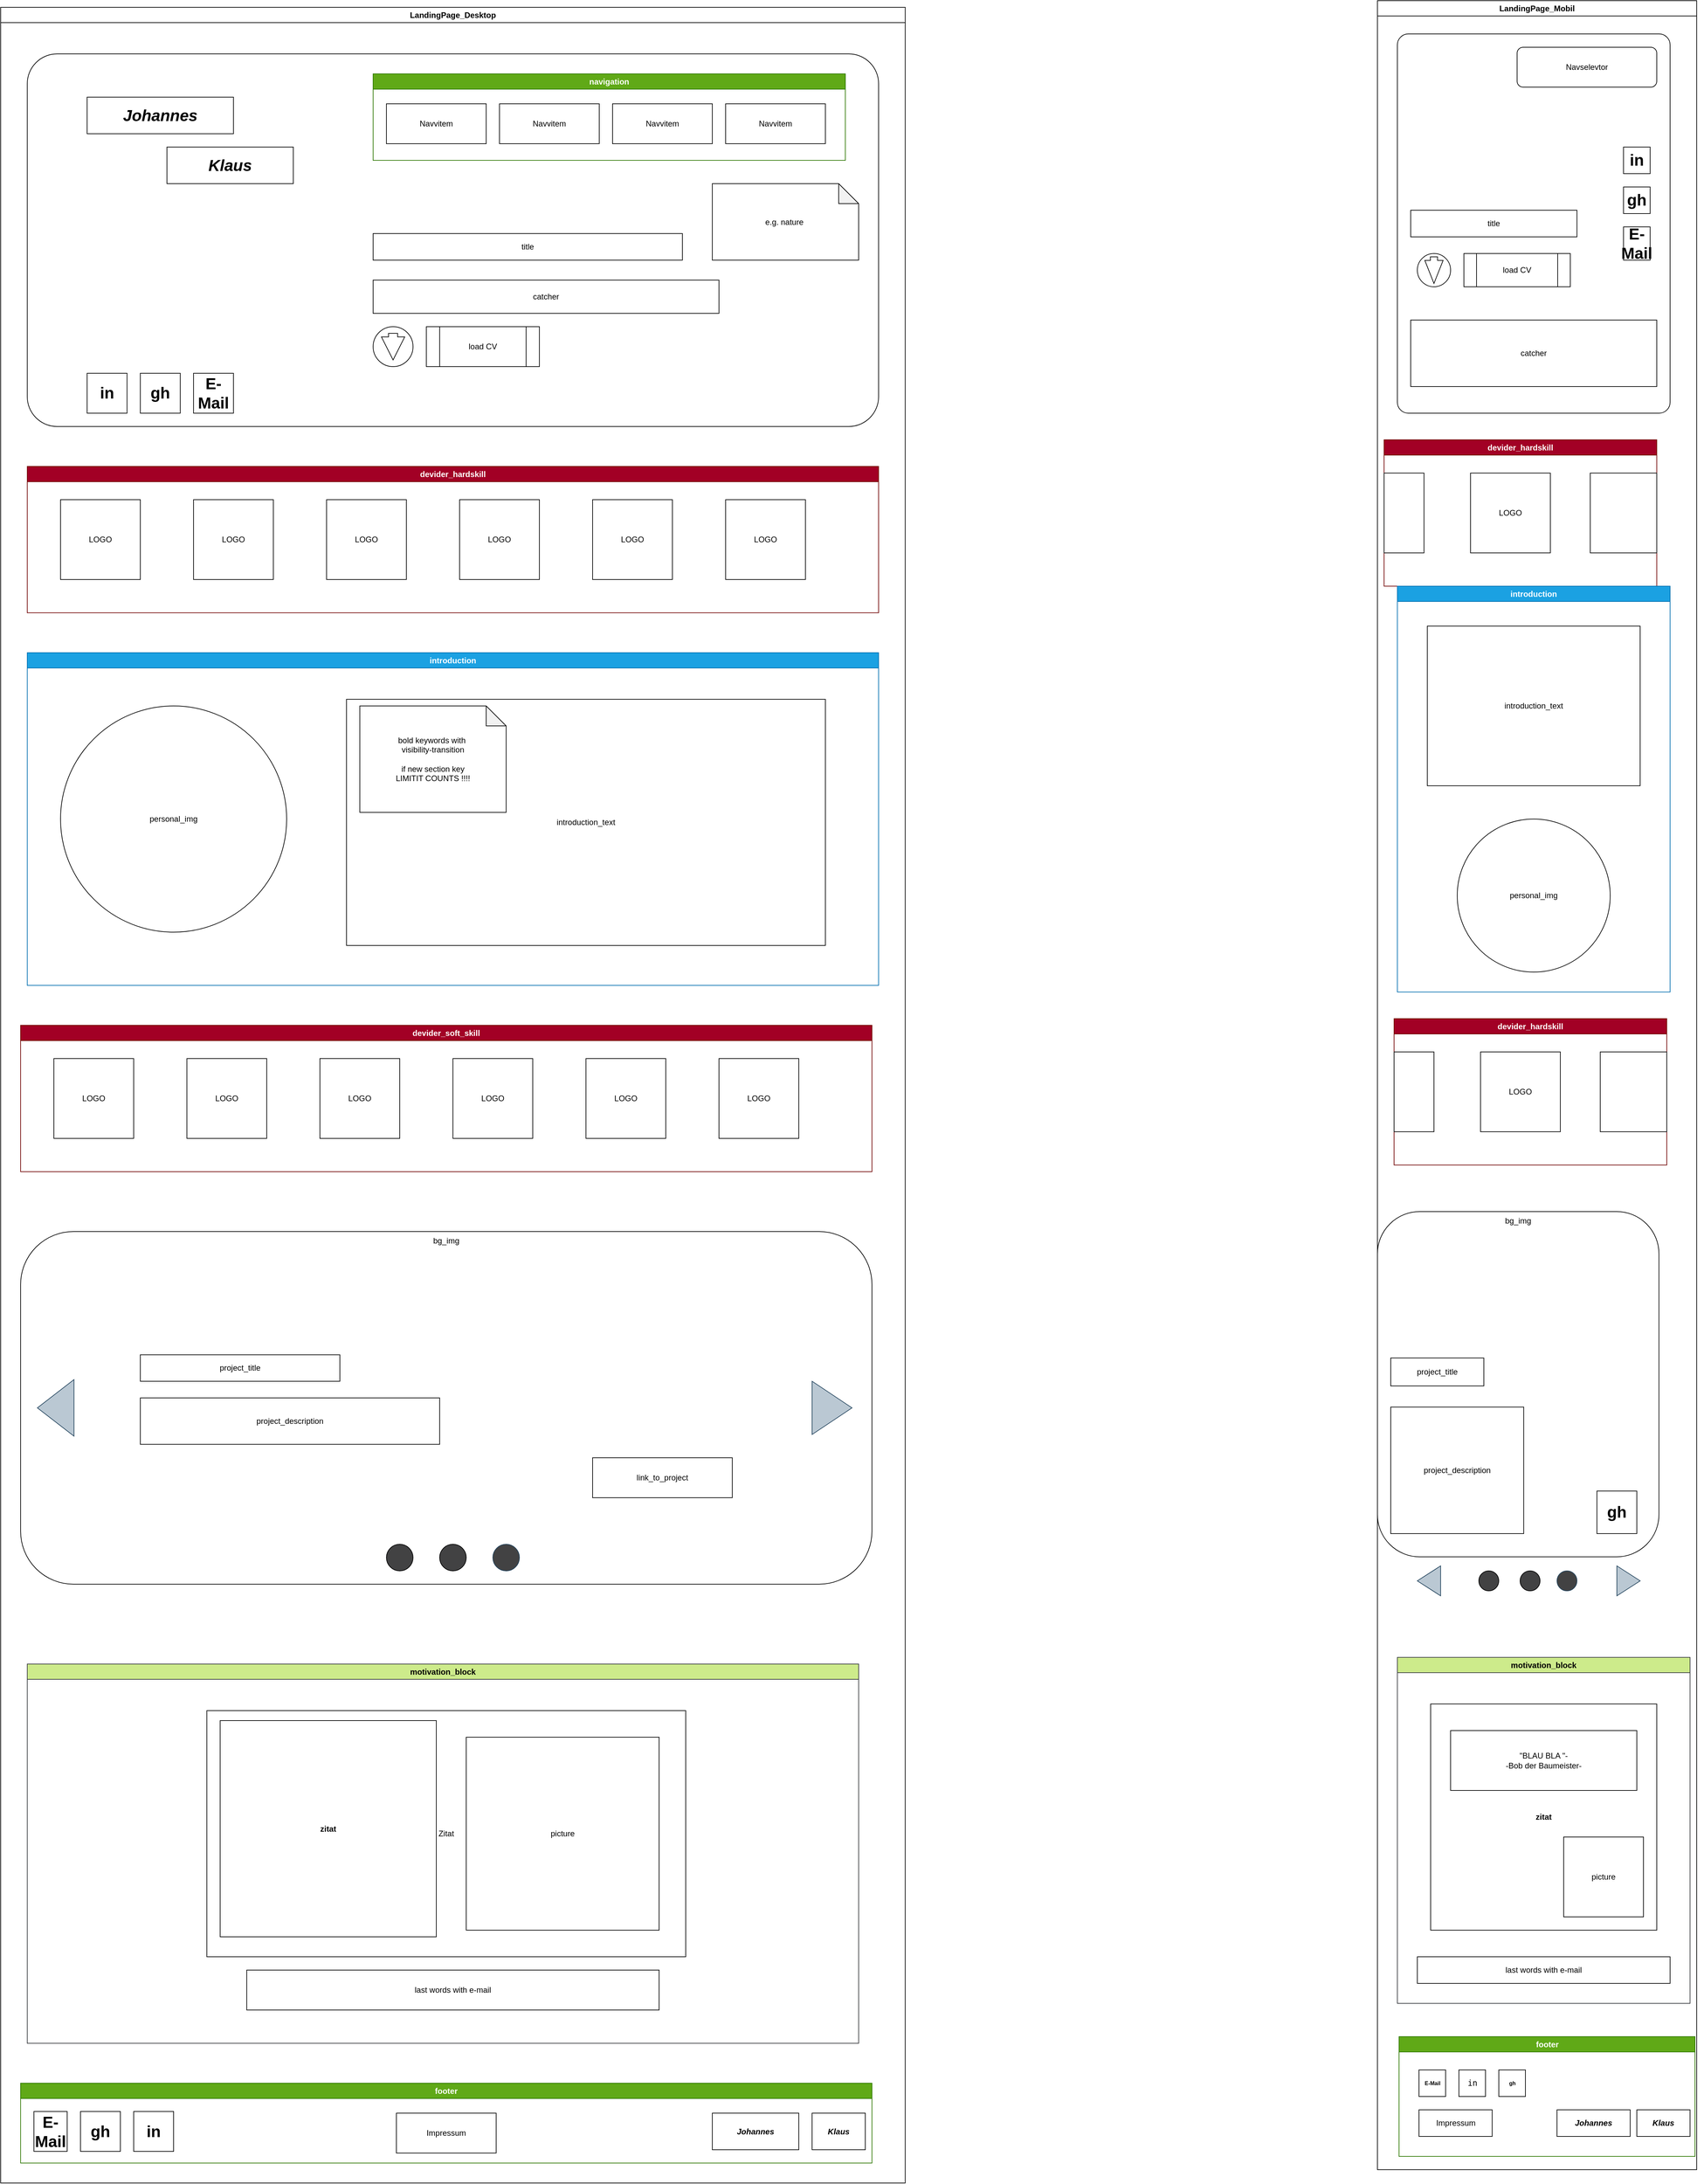 <mxfile version="21.2.8" type="device">
  <diagram name="Seite-1" id="PkwmxPgnd-UJLRFDwrfn">
    <mxGraphModel dx="1418" dy="820" grid="1" gridSize="10" guides="1" tooltips="1" connect="1" arrows="1" fold="1" page="1" pageScale="1" pageWidth="4681" pageHeight="3300" math="0" shadow="0">
      <root>
        <mxCell id="0" />
        <mxCell id="1" parent="0" />
        <mxCell id="h1lj9Y5bLgHDBoMdgZDL-26" value="LandingPage_Desktop" style="swimlane;whiteSpace=wrap;html=1;" parent="1" vertex="1">
          <mxGeometry x="170" y="160" width="1360" height="3270" as="geometry" />
        </mxCell>
        <mxCell id="h1lj9Y5bLgHDBoMdgZDL-27" value="" style="rounded=1;whiteSpace=wrap;html=1;arcSize=8;" parent="h1lj9Y5bLgHDBoMdgZDL-26" vertex="1">
          <mxGeometry x="40" y="70" width="1280" height="560" as="geometry" />
        </mxCell>
        <mxCell id="h1lj9Y5bLgHDBoMdgZDL-28" value="introduction" style="swimlane;whiteSpace=wrap;html=1;fillColor=#1ba1e2;fontColor=#ffffff;strokeColor=#006EAF;" parent="h1lj9Y5bLgHDBoMdgZDL-26" vertex="1">
          <mxGeometry x="40" y="970" width="1280" height="500" as="geometry" />
        </mxCell>
        <mxCell id="h1lj9Y5bLgHDBoMdgZDL-29" value="introduction_text" style="rounded=0;whiteSpace=wrap;html=1;" parent="h1lj9Y5bLgHDBoMdgZDL-28" vertex="1">
          <mxGeometry x="480" y="70" width="720" height="370" as="geometry" />
        </mxCell>
        <mxCell id="h1lj9Y5bLgHDBoMdgZDL-30" value="personal_img" style="ellipse;whiteSpace=wrap;html=1;aspect=fixed;" parent="h1lj9Y5bLgHDBoMdgZDL-28" vertex="1">
          <mxGeometry x="50" y="80" width="340" height="340" as="geometry" />
        </mxCell>
        <mxCell id="h1lj9Y5bLgHDBoMdgZDL-93" value="bold keywords with&amp;nbsp;&lt;br&gt;visibility-transition&lt;br&gt;&lt;br&gt;if new section key&lt;br&gt;LIMITIT COUNTS !!!!" style="shape=note;whiteSpace=wrap;html=1;backgroundOutline=1;darkOpacity=0.05;" parent="h1lj9Y5bLgHDBoMdgZDL-28" vertex="1">
          <mxGeometry x="500" y="80" width="220" height="160" as="geometry" />
        </mxCell>
        <mxCell id="h1lj9Y5bLgHDBoMdgZDL-31" value="navigation" style="swimlane;whiteSpace=wrap;html=1;fillColor=#60a917;fontColor=#ffffff;strokeColor=#2D7600;" parent="h1lj9Y5bLgHDBoMdgZDL-26" vertex="1">
          <mxGeometry x="560" y="100" width="710" height="130" as="geometry" />
        </mxCell>
        <mxCell id="h1lj9Y5bLgHDBoMdgZDL-65" value="Navvitem" style="rounded=0;whiteSpace=wrap;html=1;" parent="h1lj9Y5bLgHDBoMdgZDL-31" vertex="1">
          <mxGeometry x="20" y="45" width="150" height="60" as="geometry" />
        </mxCell>
        <mxCell id="h1lj9Y5bLgHDBoMdgZDL-32" value="Navvitem" style="rounded=0;whiteSpace=wrap;html=1;" parent="h1lj9Y5bLgHDBoMdgZDL-26" vertex="1">
          <mxGeometry x="1090" y="145" width="150" height="60" as="geometry" />
        </mxCell>
        <mxCell id="h1lj9Y5bLgHDBoMdgZDL-33" value="Navvitem" style="rounded=0;whiteSpace=wrap;html=1;" parent="h1lj9Y5bLgHDBoMdgZDL-26" vertex="1">
          <mxGeometry x="920" y="145" width="150" height="60" as="geometry" />
        </mxCell>
        <mxCell id="h1lj9Y5bLgHDBoMdgZDL-34" value="Navvitem" style="rounded=0;whiteSpace=wrap;html=1;" parent="h1lj9Y5bLgHDBoMdgZDL-26" vertex="1">
          <mxGeometry x="750" y="145" width="150" height="60" as="geometry" />
        </mxCell>
        <mxCell id="h1lj9Y5bLgHDBoMdgZDL-36" value="&lt;h1&gt;in&lt;/h1&gt;" style="whiteSpace=wrap;html=1;aspect=fixed;" parent="h1lj9Y5bLgHDBoMdgZDL-26" vertex="1">
          <mxGeometry x="130" y="550" width="60" height="60" as="geometry" />
        </mxCell>
        <mxCell id="h1lj9Y5bLgHDBoMdgZDL-37" value="&lt;h1&gt;gh&lt;/h1&gt;" style="rounded=0;whiteSpace=wrap;html=1;" parent="h1lj9Y5bLgHDBoMdgZDL-26" vertex="1">
          <mxGeometry x="210" y="550" width="60" height="60" as="geometry" />
        </mxCell>
        <mxCell id="h1lj9Y5bLgHDBoMdgZDL-38" value="title" style="rounded=0;whiteSpace=wrap;html=1;" parent="h1lj9Y5bLgHDBoMdgZDL-26" vertex="1">
          <mxGeometry x="560" y="340" width="465" height="40" as="geometry" />
        </mxCell>
        <mxCell id="h1lj9Y5bLgHDBoMdgZDL-39" value="catcher" style="rounded=0;whiteSpace=wrap;html=1;" parent="h1lj9Y5bLgHDBoMdgZDL-26" vertex="1">
          <mxGeometry x="560" y="410" width="520" height="50" as="geometry" />
        </mxCell>
        <mxCell id="h1lj9Y5bLgHDBoMdgZDL-40" value="&lt;h1&gt;&lt;i&gt;Johannes&lt;/i&gt;&lt;/h1&gt;" style="rounded=0;whiteSpace=wrap;html=1;" parent="h1lj9Y5bLgHDBoMdgZDL-26" vertex="1">
          <mxGeometry x="130" y="135" width="220" height="55" as="geometry" />
        </mxCell>
        <mxCell id="h1lj9Y5bLgHDBoMdgZDL-41" value="&lt;h1&gt;&lt;i&gt;Klaus&lt;/i&gt;&lt;/h1&gt;" style="rounded=0;whiteSpace=wrap;html=1;" parent="h1lj9Y5bLgHDBoMdgZDL-26" vertex="1">
          <mxGeometry x="250" y="210" width="190" height="55" as="geometry" />
        </mxCell>
        <mxCell id="h1lj9Y5bLgHDBoMdgZDL-42" value="devider_hardskill" style="swimlane;whiteSpace=wrap;html=1;fillColor=#a20025;fontColor=#ffffff;strokeColor=#6F0000;" parent="h1lj9Y5bLgHDBoMdgZDL-26" vertex="1">
          <mxGeometry x="40" y="690" width="1280" height="220" as="geometry" />
        </mxCell>
        <mxCell id="h1lj9Y5bLgHDBoMdgZDL-44" value="LOGO" style="whiteSpace=wrap;html=1;aspect=fixed;" parent="h1lj9Y5bLgHDBoMdgZDL-42" vertex="1">
          <mxGeometry x="50" y="50" width="120" height="120" as="geometry" />
        </mxCell>
        <mxCell id="h1lj9Y5bLgHDBoMdgZDL-46" value="LOGO" style="whiteSpace=wrap;html=1;aspect=fixed;" parent="h1lj9Y5bLgHDBoMdgZDL-42" vertex="1">
          <mxGeometry x="250" y="50" width="120" height="120" as="geometry" />
        </mxCell>
        <mxCell id="h1lj9Y5bLgHDBoMdgZDL-47" value="LOGO" style="whiteSpace=wrap;html=1;aspect=fixed;" parent="h1lj9Y5bLgHDBoMdgZDL-42" vertex="1">
          <mxGeometry x="450" y="50" width="120" height="120" as="geometry" />
        </mxCell>
        <mxCell id="h1lj9Y5bLgHDBoMdgZDL-48" value="LOGO" style="whiteSpace=wrap;html=1;aspect=fixed;" parent="h1lj9Y5bLgHDBoMdgZDL-42" vertex="1">
          <mxGeometry x="650" y="50" width="120" height="120" as="geometry" />
        </mxCell>
        <mxCell id="h1lj9Y5bLgHDBoMdgZDL-49" value="LOGO" style="whiteSpace=wrap;html=1;aspect=fixed;" parent="h1lj9Y5bLgHDBoMdgZDL-42" vertex="1">
          <mxGeometry x="850" y="50" width="120" height="120" as="geometry" />
        </mxCell>
        <mxCell id="h1lj9Y5bLgHDBoMdgZDL-50" value="LOGO" style="whiteSpace=wrap;html=1;aspect=fixed;" parent="h1lj9Y5bLgHDBoMdgZDL-42" vertex="1">
          <mxGeometry x="1050" y="50" width="120" height="120" as="geometry" />
        </mxCell>
        <mxCell id="h1lj9Y5bLgHDBoMdgZDL-59" value="footer" style="swimlane;whiteSpace=wrap;html=1;fillColor=#60a917;fontColor=#ffffff;strokeColor=#2D7600;" parent="h1lj9Y5bLgHDBoMdgZDL-26" vertex="1">
          <mxGeometry x="30" y="3120" width="1280" height="120" as="geometry" />
        </mxCell>
        <mxCell id="h1lj9Y5bLgHDBoMdgZDL-35" value="Impressum" style="rounded=0;whiteSpace=wrap;html=1;" parent="h1lj9Y5bLgHDBoMdgZDL-59" vertex="1">
          <mxGeometry x="565" y="45" width="150" height="60" as="geometry" />
        </mxCell>
        <mxCell id="h1lj9Y5bLgHDBoMdgZDL-60" value="&lt;h1&gt;in&lt;/h1&gt;" style="whiteSpace=wrap;html=1;aspect=fixed;" parent="h1lj9Y5bLgHDBoMdgZDL-59" vertex="1">
          <mxGeometry x="170" y="42.5" width="60" height="60" as="geometry" />
        </mxCell>
        <mxCell id="h1lj9Y5bLgHDBoMdgZDL-61" value="&lt;h1&gt;gh&lt;/h1&gt;" style="rounded=0;whiteSpace=wrap;html=1;" parent="h1lj9Y5bLgHDBoMdgZDL-59" vertex="1">
          <mxGeometry x="90" y="42.5" width="60" height="60" as="geometry" />
        </mxCell>
        <mxCell id="h1lj9Y5bLgHDBoMdgZDL-161" value="&lt;h1&gt;E-Mail&lt;/h1&gt;" style="rounded=0;whiteSpace=wrap;html=1;" parent="h1lj9Y5bLgHDBoMdgZDL-59" vertex="1">
          <mxGeometry x="20" y="42.5" width="50" height="60" as="geometry" />
        </mxCell>
        <mxCell id="h1lj9Y5bLgHDBoMdgZDL-99" value="&lt;h4&gt;&lt;i&gt;Klaus&lt;/i&gt;&lt;/h4&gt;" style="rounded=0;whiteSpace=wrap;html=1;" parent="h1lj9Y5bLgHDBoMdgZDL-59" vertex="1">
          <mxGeometry x="1190" y="45" width="80" height="55" as="geometry" />
        </mxCell>
        <mxCell id="h1lj9Y5bLgHDBoMdgZDL-98" value="&lt;h4&gt;&lt;i&gt;Johannes&lt;/i&gt;&lt;/h4&gt;" style="rounded=0;whiteSpace=wrap;html=1;" parent="h1lj9Y5bLgHDBoMdgZDL-59" vertex="1">
          <mxGeometry x="1040" y="45" width="130" height="55" as="geometry" />
        </mxCell>
        <mxCell id="h1lj9Y5bLgHDBoMdgZDL-62" value="load CV" style="shape=process;whiteSpace=wrap;html=1;backgroundOutline=1;size=0.118;" parent="h1lj9Y5bLgHDBoMdgZDL-26" vertex="1">
          <mxGeometry x="640" y="480" width="170" height="60" as="geometry" />
        </mxCell>
        <mxCell id="h1lj9Y5bLgHDBoMdgZDL-63" value="" style="ellipse;whiteSpace=wrap;html=1;aspect=fixed;" parent="h1lj9Y5bLgHDBoMdgZDL-26" vertex="1">
          <mxGeometry x="560" y="480" width="60" height="60" as="geometry" />
        </mxCell>
        <mxCell id="h1lj9Y5bLgHDBoMdgZDL-64" value="" style="html=1;shadow=0;dashed=0;align=center;verticalAlign=middle;shape=mxgraph.arrows2.arrow;dy=0.61;dx=34.64;direction=south;notch=0;" parent="h1lj9Y5bLgHDBoMdgZDL-26" vertex="1">
          <mxGeometry x="572.5" y="490" width="35" height="40" as="geometry" />
        </mxCell>
        <mxCell id="h1lj9Y5bLgHDBoMdgZDL-80" value="e.g. nature&amp;nbsp;" style="shape=note;whiteSpace=wrap;html=1;backgroundOutline=1;darkOpacity=0.05;" parent="h1lj9Y5bLgHDBoMdgZDL-26" vertex="1">
          <mxGeometry x="1070" y="265" width="220" height="115" as="geometry" />
        </mxCell>
        <mxCell id="h1lj9Y5bLgHDBoMdgZDL-81" value="" style="group" parent="h1lj9Y5bLgHDBoMdgZDL-26" vertex="1" connectable="0">
          <mxGeometry x="30" y="1840" width="1280" height="530" as="geometry" />
        </mxCell>
        <mxCell id="h1lj9Y5bLgHDBoMdgZDL-129" value="" style="group" parent="h1lj9Y5bLgHDBoMdgZDL-81" vertex="1" connectable="0">
          <mxGeometry width="1280" height="530" as="geometry" />
        </mxCell>
        <mxCell id="h1lj9Y5bLgHDBoMdgZDL-67" value="bg_img" style="rounded=1;whiteSpace=wrap;html=1;verticalAlign=top;" parent="h1lj9Y5bLgHDBoMdgZDL-129" vertex="1">
          <mxGeometry width="1280" height="530" as="geometry" />
        </mxCell>
        <mxCell id="h1lj9Y5bLgHDBoMdgZDL-68" value="" style="ellipse;whiteSpace=wrap;html=1;aspect=fixed;fillColor=#424243;" parent="h1lj9Y5bLgHDBoMdgZDL-129" vertex="1">
          <mxGeometry x="550" y="470" width="40" height="40" as="geometry" />
        </mxCell>
        <mxCell id="h1lj9Y5bLgHDBoMdgZDL-69" value="" style="ellipse;whiteSpace=wrap;html=1;aspect=fixed;fillColor=#424243;" parent="h1lj9Y5bLgHDBoMdgZDL-129" vertex="1">
          <mxGeometry x="630" y="470" width="40" height="40" as="geometry" />
        </mxCell>
        <mxCell id="h1lj9Y5bLgHDBoMdgZDL-70" value="" style="ellipse;whiteSpace=wrap;html=1;aspect=fixed;fillColor=#424243;strokeColor=#23445d;" parent="h1lj9Y5bLgHDBoMdgZDL-129" vertex="1">
          <mxGeometry x="710" y="470" width="40" height="40" as="geometry" />
        </mxCell>
        <mxCell id="h1lj9Y5bLgHDBoMdgZDL-72" value="" style="triangle;whiteSpace=wrap;html=1;fillColor=#bac8d3;strokeColor=#23445d;rotation=-180;" parent="h1lj9Y5bLgHDBoMdgZDL-129" vertex="1">
          <mxGeometry x="25.23" y="222.5" width="55" height="85" as="geometry" />
        </mxCell>
        <mxCell id="h1lj9Y5bLgHDBoMdgZDL-73" value="project_title" style="rounded=0;whiteSpace=wrap;html=1;" parent="h1lj9Y5bLgHDBoMdgZDL-129" vertex="1">
          <mxGeometry x="180" y="185.21" width="300" height="39.79" as="geometry" />
        </mxCell>
        <mxCell id="h1lj9Y5bLgHDBoMdgZDL-74" value="project_description" style="rounded=0;whiteSpace=wrap;html=1;" parent="h1lj9Y5bLgHDBoMdgZDL-129" vertex="1">
          <mxGeometry x="180" y="250" width="450" height="69.79" as="geometry" />
        </mxCell>
        <mxCell id="h1lj9Y5bLgHDBoMdgZDL-76" value="link_to_project" style="rounded=0;whiteSpace=wrap;html=1;" parent="h1lj9Y5bLgHDBoMdgZDL-129" vertex="1">
          <mxGeometry x="860" y="340" width="210" height="60" as="geometry" />
        </mxCell>
        <mxCell id="h1lj9Y5bLgHDBoMdgZDL-71" value="" style="triangle;whiteSpace=wrap;html=1;fillColor=#bac8d3;strokeColor=#23445d;" parent="h1lj9Y5bLgHDBoMdgZDL-129" vertex="1">
          <mxGeometry x="1190" y="225" width="60" height="80" as="geometry" />
        </mxCell>
        <mxCell id="h1lj9Y5bLgHDBoMdgZDL-83" value="motivation_block" style="swimlane;whiteSpace=wrap;html=1;fillColor=#cdeb8b;strokeColor=#36393d;" parent="h1lj9Y5bLgHDBoMdgZDL-26" vertex="1">
          <mxGeometry x="40" y="2490" width="1250" height="570" as="geometry" />
        </mxCell>
        <mxCell id="h1lj9Y5bLgHDBoMdgZDL-160" value="Zitat" style="rounded=0;whiteSpace=wrap;html=1;" parent="h1lj9Y5bLgHDBoMdgZDL-83" vertex="1">
          <mxGeometry x="270" y="70" width="720" height="370" as="geometry" />
        </mxCell>
        <mxCell id="h1lj9Y5bLgHDBoMdgZDL-85" value="last words with e-mail" style="rounded=0;whiteSpace=wrap;html=1;" parent="h1lj9Y5bLgHDBoMdgZDL-83" vertex="1">
          <mxGeometry x="330" y="460" width="620" height="60" as="geometry" />
        </mxCell>
        <mxCell id="h1lj9Y5bLgHDBoMdgZDL-154" value="picture" style="whiteSpace=wrap;html=1;aspect=fixed;" parent="h1lj9Y5bLgHDBoMdgZDL-83" vertex="1">
          <mxGeometry x="660" y="110" width="290" height="290" as="geometry" />
        </mxCell>
        <mxCell id="h1lj9Y5bLgHDBoMdgZDL-158" value="&quot;BLAU BLA &quot;-&lt;br&gt;-Bob der Baumeister-" style="rounded=0;whiteSpace=wrap;html=1;" parent="h1lj9Y5bLgHDBoMdgZDL-83" vertex="1">
          <mxGeometry x="310" y="110" width="280" height="90" as="geometry" />
        </mxCell>
        <mxCell id="h1lj9Y5bLgHDBoMdgZDL-159" value="&lt;h4&gt;zitat&lt;/h4&gt;" style="whiteSpace=wrap;html=1;aspect=fixed;" parent="h1lj9Y5bLgHDBoMdgZDL-83" vertex="1">
          <mxGeometry x="290" y="85" width="325" height="325" as="geometry" />
        </mxCell>
        <mxCell id="h1lj9Y5bLgHDBoMdgZDL-86" value="devider_soft_skill" style="swimlane;whiteSpace=wrap;html=1;fillColor=#a20025;fontColor=#ffffff;strokeColor=#6F0000;" parent="h1lj9Y5bLgHDBoMdgZDL-26" vertex="1">
          <mxGeometry x="30" y="1530" width="1280" height="220" as="geometry" />
        </mxCell>
        <mxCell id="h1lj9Y5bLgHDBoMdgZDL-87" value="LOGO" style="whiteSpace=wrap;html=1;aspect=fixed;" parent="h1lj9Y5bLgHDBoMdgZDL-86" vertex="1">
          <mxGeometry x="50" y="50" width="120" height="120" as="geometry" />
        </mxCell>
        <mxCell id="h1lj9Y5bLgHDBoMdgZDL-88" value="LOGO" style="whiteSpace=wrap;html=1;aspect=fixed;" parent="h1lj9Y5bLgHDBoMdgZDL-86" vertex="1">
          <mxGeometry x="250" y="50" width="120" height="120" as="geometry" />
        </mxCell>
        <mxCell id="h1lj9Y5bLgHDBoMdgZDL-89" value="LOGO" style="whiteSpace=wrap;html=1;aspect=fixed;" parent="h1lj9Y5bLgHDBoMdgZDL-86" vertex="1">
          <mxGeometry x="450" y="50" width="120" height="120" as="geometry" />
        </mxCell>
        <mxCell id="h1lj9Y5bLgHDBoMdgZDL-90" value="LOGO" style="whiteSpace=wrap;html=1;aspect=fixed;" parent="h1lj9Y5bLgHDBoMdgZDL-86" vertex="1">
          <mxGeometry x="650" y="50" width="120" height="120" as="geometry" />
        </mxCell>
        <mxCell id="h1lj9Y5bLgHDBoMdgZDL-91" value="LOGO" style="whiteSpace=wrap;html=1;aspect=fixed;" parent="h1lj9Y5bLgHDBoMdgZDL-86" vertex="1">
          <mxGeometry x="850" y="50" width="120" height="120" as="geometry" />
        </mxCell>
        <mxCell id="h1lj9Y5bLgHDBoMdgZDL-92" value="LOGO" style="whiteSpace=wrap;html=1;aspect=fixed;" parent="h1lj9Y5bLgHDBoMdgZDL-86" vertex="1">
          <mxGeometry x="1050" y="50" width="120" height="120" as="geometry" />
        </mxCell>
        <mxCell id="h1lj9Y5bLgHDBoMdgZDL-94" value="&lt;h1&gt;E-Mail&lt;/h1&gt;" style="rounded=0;whiteSpace=wrap;html=1;" parent="h1lj9Y5bLgHDBoMdgZDL-26" vertex="1">
          <mxGeometry x="290" y="550" width="60" height="60" as="geometry" />
        </mxCell>
        <mxCell id="h1lj9Y5bLgHDBoMdgZDL-178" value="" style="group" parent="1" vertex="1" connectable="0">
          <mxGeometry x="2240" y="160" width="490" height="3260" as="geometry" />
        </mxCell>
        <mxCell id="h1lj9Y5bLgHDBoMdgZDL-111" value="devider_hardskill" style="swimlane;whiteSpace=wrap;html=1;fillColor=#a20025;fontColor=#ffffff;strokeColor=#6F0000;" parent="h1lj9Y5bLgHDBoMdgZDL-178" vertex="1">
          <mxGeometry x="10" y="650" width="410" height="220" as="geometry" />
        </mxCell>
        <mxCell id="h1lj9Y5bLgHDBoMdgZDL-113" value="LOGO" style="whiteSpace=wrap;html=1;aspect=fixed;" parent="h1lj9Y5bLgHDBoMdgZDL-111" vertex="1">
          <mxGeometry x="130" y="50" width="120" height="120" as="geometry" />
        </mxCell>
        <mxCell id="h1lj9Y5bLgHDBoMdgZDL-118" value="" style="rounded=0;whiteSpace=wrap;html=1;" parent="h1lj9Y5bLgHDBoMdgZDL-111" vertex="1">
          <mxGeometry y="50" width="60" height="120" as="geometry" />
        </mxCell>
        <mxCell id="h1lj9Y5bLgHDBoMdgZDL-119" value="" style="rounded=0;whiteSpace=wrap;html=1;" parent="h1lj9Y5bLgHDBoMdgZDL-111" vertex="1">
          <mxGeometry x="310" y="50" width="100" height="120" as="geometry" />
        </mxCell>
        <mxCell id="h1lj9Y5bLgHDBoMdgZDL-130" value="" style="group" parent="h1lj9Y5bLgHDBoMdgZDL-178" vertex="1" connectable="0">
          <mxGeometry y="1790" width="430" height="560" as="geometry" />
        </mxCell>
        <mxCell id="h1lj9Y5bLgHDBoMdgZDL-131" value="bg_img" style="rounded=1;whiteSpace=wrap;html=1;verticalAlign=top;" parent="h1lj9Y5bLgHDBoMdgZDL-130" vertex="1">
          <mxGeometry y="20" width="423.281" height="518.87" as="geometry" />
        </mxCell>
        <mxCell id="h1lj9Y5bLgHDBoMdgZDL-136" value="project_title" style="rounded=0;whiteSpace=wrap;html=1;" parent="h1lj9Y5bLgHDBoMdgZDL-130" vertex="1">
          <mxGeometry x="20" y="240" width="140" height="42.04" as="geometry" />
        </mxCell>
        <mxCell id="h1lj9Y5bLgHDBoMdgZDL-137" value="project_description" style="rounded=0;whiteSpace=wrap;html=1;" parent="h1lj9Y5bLgHDBoMdgZDL-130" vertex="1">
          <mxGeometry x="20" y="313.77" width="199.92" height="190.19" as="geometry" />
        </mxCell>
        <mxCell id="h1lj9Y5bLgHDBoMdgZDL-142" value="&lt;h1&gt;gh&lt;/h1&gt;" style="rounded=0;whiteSpace=wrap;html=1;" parent="h1lj9Y5bLgHDBoMdgZDL-130" vertex="1">
          <mxGeometry x="330" y="440" width="60" height="63.96" as="geometry" />
        </mxCell>
        <mxCell id="h1lj9Y5bLgHDBoMdgZDL-169" value="" style="group" parent="h1lj9Y5bLgHDBoMdgZDL-178" vertex="1" connectable="0">
          <mxGeometry x="40" y="120" width="130" height="100" as="geometry" />
        </mxCell>
        <mxCell id="h1lj9Y5bLgHDBoMdgZDL-170" value="&lt;h4&gt;&lt;i&gt;Johannes&lt;/i&gt;&lt;/h4&gt;" style="rounded=0;whiteSpace=wrap;html=1;" parent="h1lj9Y5bLgHDBoMdgZDL-169" vertex="1">
          <mxGeometry width="130" height="40" as="geometry" />
        </mxCell>
        <mxCell id="h1lj9Y5bLgHDBoMdgZDL-171" value="&lt;h4&gt;&lt;i&gt;Klaus&lt;/i&gt;&lt;/h4&gt;" style="rounded=0;whiteSpace=wrap;html=1;" parent="h1lj9Y5bLgHDBoMdgZDL-169" vertex="1">
          <mxGeometry y="60" width="80" height="40" as="geometry" />
        </mxCell>
        <mxCell id="h1lj9Y5bLgHDBoMdgZDL-95" value="LandingPage_Mobil" style="swimlane;whiteSpace=wrap;html=1;" parent="h1lj9Y5bLgHDBoMdgZDL-178" vertex="1">
          <mxGeometry y="-10" width="480" height="3260" as="geometry" />
        </mxCell>
        <mxCell id="h1lj9Y5bLgHDBoMdgZDL-97" value="" style="rounded=1;whiteSpace=wrap;html=1;arcSize=4;" parent="h1lj9Y5bLgHDBoMdgZDL-95" vertex="1">
          <mxGeometry x="30" y="50" width="410" height="570" as="geometry" />
        </mxCell>
        <mxCell id="h1lj9Y5bLgHDBoMdgZDL-100" value="&lt;h1&gt;in&lt;/h1&gt;" style="whiteSpace=wrap;html=1;aspect=fixed;" parent="h1lj9Y5bLgHDBoMdgZDL-95" vertex="1">
          <mxGeometry x="370" y="220" width="40" height="40" as="geometry" />
        </mxCell>
        <mxCell id="h1lj9Y5bLgHDBoMdgZDL-101" value="&lt;h1&gt;gh&lt;/h1&gt;" style="rounded=0;whiteSpace=wrap;html=1;" parent="h1lj9Y5bLgHDBoMdgZDL-95" vertex="1">
          <mxGeometry x="370" y="280" width="40" height="40" as="geometry" />
        </mxCell>
        <mxCell id="h1lj9Y5bLgHDBoMdgZDL-102" value="&lt;h1&gt;E-Mail&lt;/h1&gt;" style="rounded=0;whiteSpace=wrap;html=1;" parent="h1lj9Y5bLgHDBoMdgZDL-95" vertex="1">
          <mxGeometry x="370" y="340" width="40" height="50" as="geometry" />
        </mxCell>
        <mxCell id="h1lj9Y5bLgHDBoMdgZDL-103" value="title" style="rounded=0;whiteSpace=wrap;html=1;" parent="h1lj9Y5bLgHDBoMdgZDL-95" vertex="1">
          <mxGeometry x="50" y="315" width="250" height="40" as="geometry" />
        </mxCell>
        <mxCell id="h1lj9Y5bLgHDBoMdgZDL-104" value="load CV" style="shape=process;whiteSpace=wrap;html=1;backgroundOutline=1;size=0.118;" parent="h1lj9Y5bLgHDBoMdgZDL-95" vertex="1">
          <mxGeometry x="130" y="380" width="160" height="50" as="geometry" />
        </mxCell>
        <mxCell id="h1lj9Y5bLgHDBoMdgZDL-107" value="" style="group" parent="h1lj9Y5bLgHDBoMdgZDL-95" vertex="1" connectable="0">
          <mxGeometry x="60" y="380" width="50" height="50" as="geometry" />
        </mxCell>
        <mxCell id="h1lj9Y5bLgHDBoMdgZDL-105" value="" style="ellipse;whiteSpace=wrap;html=1;aspect=fixed;" parent="h1lj9Y5bLgHDBoMdgZDL-107" vertex="1">
          <mxGeometry width="50" height="50" as="geometry" />
        </mxCell>
        <mxCell id="h1lj9Y5bLgHDBoMdgZDL-106" value="" style="html=1;shadow=0;dashed=0;align=center;verticalAlign=middle;shape=mxgraph.arrows2.arrow;dy=0.61;dx=34.64;direction=south;notch=0;" parent="h1lj9Y5bLgHDBoMdgZDL-107" vertex="1">
          <mxGeometry x="11.25" y="5" width="27.5" height="40" as="geometry" />
        </mxCell>
        <mxCell id="h1lj9Y5bLgHDBoMdgZDL-108" value="catcher" style="rounded=0;whiteSpace=wrap;html=1;" parent="h1lj9Y5bLgHDBoMdgZDL-95" vertex="1">
          <mxGeometry x="50" y="480" width="370" height="100" as="geometry" />
        </mxCell>
        <mxCell id="h1lj9Y5bLgHDBoMdgZDL-120" value="introduction" style="swimlane;whiteSpace=wrap;html=1;fillColor=#1ba1e2;fontColor=#ffffff;strokeColor=#006EAF;" parent="h1lj9Y5bLgHDBoMdgZDL-95" vertex="1">
          <mxGeometry x="30" y="880" width="410" height="610" as="geometry" />
        </mxCell>
        <mxCell id="h1lj9Y5bLgHDBoMdgZDL-121" value="introduction_text" style="rounded=0;whiteSpace=wrap;html=1;" parent="h1lj9Y5bLgHDBoMdgZDL-120" vertex="1">
          <mxGeometry x="45" y="60" width="320" height="240" as="geometry" />
        </mxCell>
        <mxCell id="h1lj9Y5bLgHDBoMdgZDL-122" value="personal_img" style="ellipse;whiteSpace=wrap;html=1;aspect=fixed;" parent="h1lj9Y5bLgHDBoMdgZDL-120" vertex="1">
          <mxGeometry x="90" y="350" width="230" height="230" as="geometry" />
        </mxCell>
        <mxCell id="h1lj9Y5bLgHDBoMdgZDL-124" value="devider_hardskill" style="swimlane;whiteSpace=wrap;html=1;fillColor=#a20025;fontColor=#ffffff;strokeColor=#6F0000;" parent="h1lj9Y5bLgHDBoMdgZDL-95" vertex="1">
          <mxGeometry x="25" y="1530" width="410" height="220" as="geometry" />
        </mxCell>
        <mxCell id="h1lj9Y5bLgHDBoMdgZDL-125" value="LOGO" style="whiteSpace=wrap;html=1;aspect=fixed;" parent="h1lj9Y5bLgHDBoMdgZDL-124" vertex="1">
          <mxGeometry x="130" y="50" width="120" height="120" as="geometry" />
        </mxCell>
        <mxCell id="h1lj9Y5bLgHDBoMdgZDL-126" value="" style="rounded=0;whiteSpace=wrap;html=1;" parent="h1lj9Y5bLgHDBoMdgZDL-124" vertex="1">
          <mxGeometry y="50" width="60" height="120" as="geometry" />
        </mxCell>
        <mxCell id="h1lj9Y5bLgHDBoMdgZDL-127" value="" style="rounded=0;whiteSpace=wrap;html=1;" parent="h1lj9Y5bLgHDBoMdgZDL-124" vertex="1">
          <mxGeometry x="310" y="50" width="100" height="120" as="geometry" />
        </mxCell>
        <mxCell id="h1lj9Y5bLgHDBoMdgZDL-135" value="" style="triangle;whiteSpace=wrap;html=1;fillColor=#bac8d3;strokeColor=#23445d;rotation=-180;" parent="h1lj9Y5bLgHDBoMdgZDL-95" vertex="1">
          <mxGeometry x="60" y="2352.5" width="35" height="45" as="geometry" />
        </mxCell>
        <mxCell id="h1lj9Y5bLgHDBoMdgZDL-146" value="" style="group" parent="h1lj9Y5bLgHDBoMdgZDL-95" vertex="1" connectable="0">
          <mxGeometry x="152.45" y="2360" width="147.55" height="30" as="geometry" />
        </mxCell>
        <mxCell id="h1lj9Y5bLgHDBoMdgZDL-143" value="" style="ellipse;whiteSpace=wrap;html=1;aspect=fixed;fillColor=#424243;" parent="h1lj9Y5bLgHDBoMdgZDL-146" vertex="1">
          <mxGeometry width="30" height="30" as="geometry" />
        </mxCell>
        <mxCell id="h1lj9Y5bLgHDBoMdgZDL-144" value="" style="ellipse;whiteSpace=wrap;html=1;aspect=fixed;fillColor=#424243;" parent="h1lj9Y5bLgHDBoMdgZDL-146" vertex="1">
          <mxGeometry x="62.06" width="30" height="30" as="geometry" />
        </mxCell>
        <mxCell id="h1lj9Y5bLgHDBoMdgZDL-145" value="" style="ellipse;whiteSpace=wrap;html=1;aspect=fixed;fillColor=#424243;strokeColor=#23445d;" parent="h1lj9Y5bLgHDBoMdgZDL-146" vertex="1">
          <mxGeometry x="117.55" width="30" height="30" as="geometry" />
        </mxCell>
        <mxCell id="h1lj9Y5bLgHDBoMdgZDL-148" value="" style="triangle;whiteSpace=wrap;html=1;fillColor=#bac8d3;strokeColor=#23445d;rotation=0;" parent="h1lj9Y5bLgHDBoMdgZDL-95" vertex="1">
          <mxGeometry x="360" y="2352.5" width="35" height="45" as="geometry" />
        </mxCell>
        <mxCell id="h1lj9Y5bLgHDBoMdgZDL-149" value="motivation_block" style="swimlane;whiteSpace=wrap;html=1;fillColor=#cdeb8b;strokeColor=#36393d;" parent="h1lj9Y5bLgHDBoMdgZDL-95" vertex="1">
          <mxGeometry x="30" y="2490" width="440" height="520" as="geometry" />
        </mxCell>
        <mxCell id="h1lj9Y5bLgHDBoMdgZDL-150" value="&lt;h4&gt;zitat&lt;/h4&gt;" style="whiteSpace=wrap;html=1;aspect=fixed;" parent="h1lj9Y5bLgHDBoMdgZDL-149" vertex="1">
          <mxGeometry x="50" y="70" width="340" height="340" as="geometry" />
        </mxCell>
        <mxCell id="h1lj9Y5bLgHDBoMdgZDL-151" value="last words with e-mail" style="rounded=0;whiteSpace=wrap;html=1;" parent="h1lj9Y5bLgHDBoMdgZDL-149" vertex="1">
          <mxGeometry x="30" y="450" width="380" height="40" as="geometry" />
        </mxCell>
        <mxCell id="h1lj9Y5bLgHDBoMdgZDL-152" value="picture" style="whiteSpace=wrap;html=1;aspect=fixed;" parent="h1lj9Y5bLgHDBoMdgZDL-149" vertex="1">
          <mxGeometry x="250" y="270" width="120" height="120" as="geometry" />
        </mxCell>
        <mxCell id="h1lj9Y5bLgHDBoMdgZDL-155" value="&quot;BLAU BLA &quot;-&lt;br&gt;-Bob der Baumeister-" style="rounded=0;whiteSpace=wrap;html=1;" parent="h1lj9Y5bLgHDBoMdgZDL-149" vertex="1">
          <mxGeometry x="80" y="110" width="280" height="90" as="geometry" />
        </mxCell>
        <mxCell id="h1lj9Y5bLgHDBoMdgZDL-163" value="footer" style="swimlane;whiteSpace=wrap;html=1;fillColor=#60a917;fontColor=#ffffff;strokeColor=#2D7600;" parent="h1lj9Y5bLgHDBoMdgZDL-95" vertex="1">
          <mxGeometry x="32.5" y="3060" width="445" height="180" as="geometry" />
        </mxCell>
        <mxCell id="h1lj9Y5bLgHDBoMdgZDL-176" value="" style="group" parent="h1lj9Y5bLgHDBoMdgZDL-163" vertex="1" connectable="0">
          <mxGeometry x="30" y="110" width="407.5" height="40" as="geometry" />
        </mxCell>
        <mxCell id="h1lj9Y5bLgHDBoMdgZDL-164" value="Impressum" style="rounded=0;whiteSpace=wrap;html=1;" parent="h1lj9Y5bLgHDBoMdgZDL-176" vertex="1">
          <mxGeometry width="110" height="40" as="geometry" />
        </mxCell>
        <mxCell id="h1lj9Y5bLgHDBoMdgZDL-172" value="&lt;h4&gt;&lt;i&gt;Johannes&lt;/i&gt;&lt;/h4&gt;" style="rounded=0;whiteSpace=wrap;html=1;" parent="h1lj9Y5bLgHDBoMdgZDL-176" vertex="1">
          <mxGeometry x="207.5" width="110" height="40" as="geometry" />
        </mxCell>
        <mxCell id="h1lj9Y5bLgHDBoMdgZDL-174" value="&lt;h4&gt;&lt;i&gt;Klaus&lt;/i&gt;&lt;/h4&gt;" style="rounded=0;whiteSpace=wrap;html=1;" parent="h1lj9Y5bLgHDBoMdgZDL-176" vertex="1">
          <mxGeometry x="327.5" width="80" height="40" as="geometry" />
        </mxCell>
        <mxCell id="h1lj9Y5bLgHDBoMdgZDL-173" value="" style="group" parent="h1lj9Y5bLgHDBoMdgZDL-163" vertex="1" connectable="0">
          <mxGeometry x="30" y="50" width="160" height="40" as="geometry" />
        </mxCell>
        <mxCell id="h1lj9Y5bLgHDBoMdgZDL-165" value="&lt;pre&gt;in&lt;/pre&gt;" style="whiteSpace=wrap;html=1;aspect=fixed;rotation=0;" parent="h1lj9Y5bLgHDBoMdgZDL-173" vertex="1">
          <mxGeometry x="60" width="40" height="40" as="geometry" />
        </mxCell>
        <mxCell id="h1lj9Y5bLgHDBoMdgZDL-166" value="&lt;h6&gt;gh&lt;/h6&gt;" style="rounded=0;whiteSpace=wrap;html=1;" parent="h1lj9Y5bLgHDBoMdgZDL-173" vertex="1">
          <mxGeometry x="120" width="40" height="40" as="geometry" />
        </mxCell>
        <mxCell id="h1lj9Y5bLgHDBoMdgZDL-167" value="&lt;h6&gt;E-Mail&lt;/h6&gt;" style="rounded=0;whiteSpace=wrap;html=1;" parent="h1lj9Y5bLgHDBoMdgZDL-173" vertex="1">
          <mxGeometry width="40" height="40" as="geometry" />
        </mxCell>
        <mxCell id="h1lj9Y5bLgHDBoMdgZDL-177" value="Navselevtor" style="rounded=1;whiteSpace=wrap;html=1;" parent="h1lj9Y5bLgHDBoMdgZDL-95" vertex="1">
          <mxGeometry x="210" y="70" width="210" height="60" as="geometry" />
        </mxCell>
      </root>
    </mxGraphModel>
  </diagram>
</mxfile>

